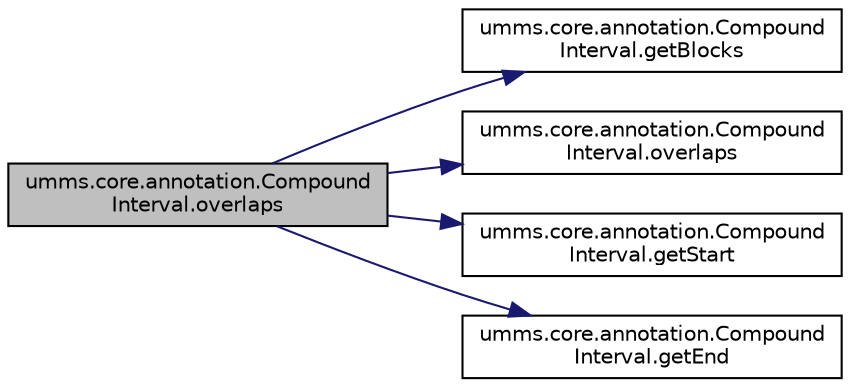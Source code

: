 digraph "umms.core.annotation.CompoundInterval.overlaps"
{
  edge [fontname="Helvetica",fontsize="10",labelfontname="Helvetica",labelfontsize="10"];
  node [fontname="Helvetica",fontsize="10",shape=record];
  rankdir="LR";
  Node1 [label="umms.core.annotation.Compound\lInterval.overlaps",height=0.2,width=0.4,color="black", fillcolor="grey75", style="filled" fontcolor="black"];
  Node1 -> Node2 [color="midnightblue",fontsize="10",style="solid"];
  Node2 [label="umms.core.annotation.Compound\lInterval.getBlocks",height=0.2,width=0.4,color="black", fillcolor="white", style="filled",URL="$classumms_1_1core_1_1annotation_1_1_compound_interval.html#a78e9d5bb2219d80cfc01c9f483458dda"];
  Node1 -> Node3 [color="midnightblue",fontsize="10",style="solid"];
  Node3 [label="umms.core.annotation.Compound\lInterval.overlaps",height=0.2,width=0.4,color="black", fillcolor="white", style="filled",URL="$classumms_1_1core_1_1annotation_1_1_compound_interval.html#a791c0da68d3127731c9b922f38e3751c"];
  Node1 -> Node4 [color="midnightblue",fontsize="10",style="solid"];
  Node4 [label="umms.core.annotation.Compound\lInterval.getStart",height=0.2,width=0.4,color="black", fillcolor="white", style="filled",URL="$classumms_1_1core_1_1annotation_1_1_compound_interval.html#a01a3c5e0cfce5f5a283c9ff4a7225490"];
  Node1 -> Node5 [color="midnightblue",fontsize="10",style="solid"];
  Node5 [label="umms.core.annotation.Compound\lInterval.getEnd",height=0.2,width=0.4,color="black", fillcolor="white", style="filled",URL="$classumms_1_1core_1_1annotation_1_1_compound_interval.html#acf6878737d4032c688557394d11c33ac"];
}
